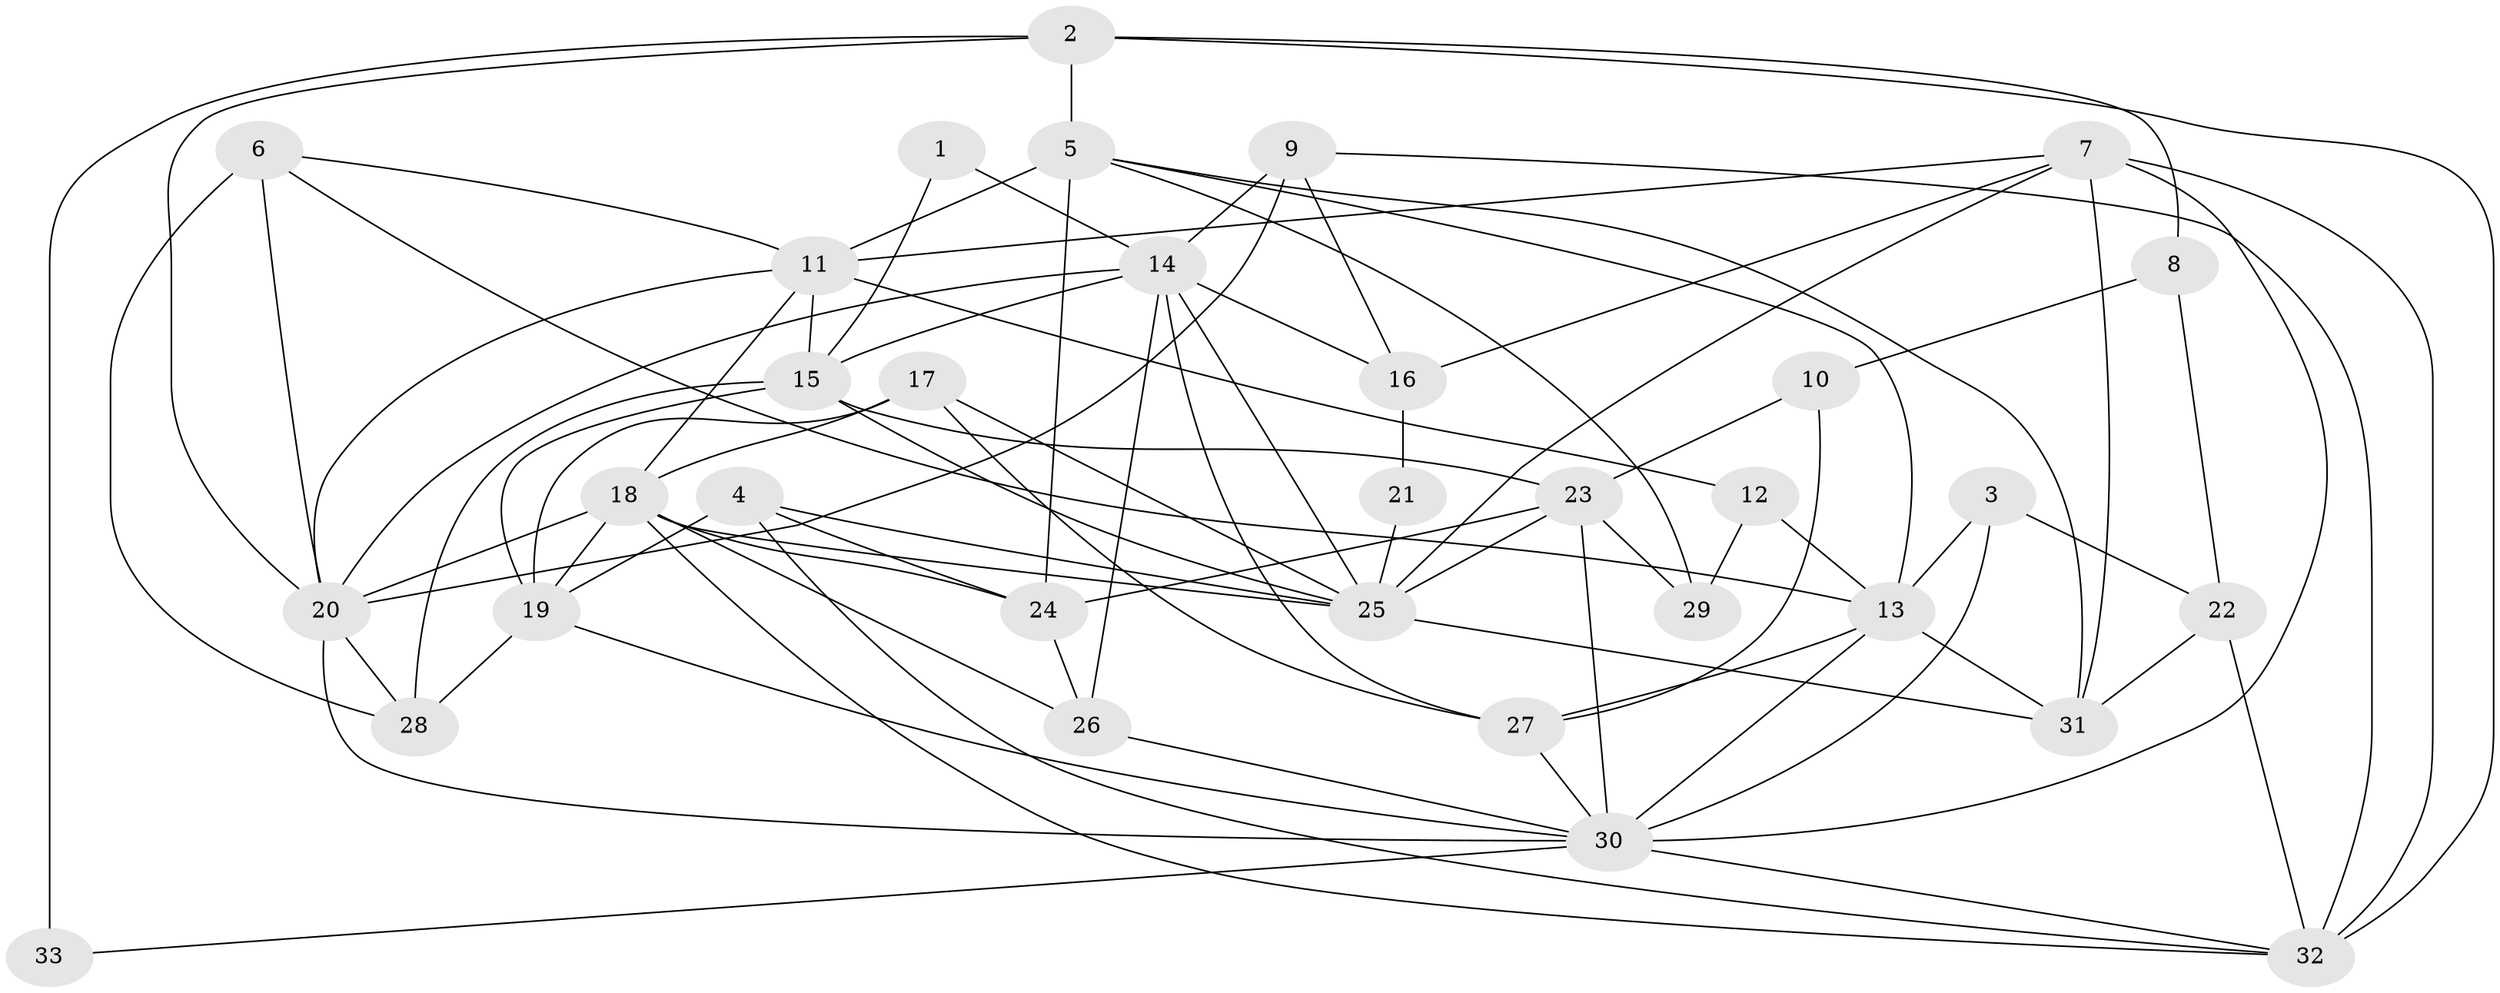 // original degree distribution, {2: 0.13846153846153847, 4: 0.27692307692307694, 3: 0.2923076923076923, 5: 0.16923076923076924, 6: 0.06153846153846154, 7: 0.046153846153846156, 13: 0.015384615384615385}
// Generated by graph-tools (version 1.1) at 2025/02/03/09/25 03:02:13]
// undirected, 33 vertices, 84 edges
graph export_dot {
graph [start="1"]
  node [color=gray90,style=filled];
  1;
  2;
  3;
  4;
  5;
  6;
  7;
  8;
  9;
  10;
  11;
  12;
  13;
  14;
  15;
  16;
  17;
  18;
  19;
  20;
  21;
  22;
  23;
  24;
  25;
  26;
  27;
  28;
  29;
  30;
  31;
  32;
  33;
  1 -- 14 [weight=1.0];
  1 -- 15 [weight=1.0];
  2 -- 5 [weight=2.0];
  2 -- 8 [weight=1.0];
  2 -- 20 [weight=1.0];
  2 -- 32 [weight=1.0];
  2 -- 33 [weight=2.0];
  3 -- 13 [weight=1.0];
  3 -- 22 [weight=2.0];
  3 -- 30 [weight=1.0];
  4 -- 19 [weight=1.0];
  4 -- 24 [weight=1.0];
  4 -- 25 [weight=1.0];
  4 -- 32 [weight=1.0];
  5 -- 11 [weight=2.0];
  5 -- 13 [weight=1.0];
  5 -- 24 [weight=1.0];
  5 -- 29 [weight=1.0];
  5 -- 31 [weight=1.0];
  6 -- 11 [weight=1.0];
  6 -- 13 [weight=1.0];
  6 -- 20 [weight=2.0];
  6 -- 28 [weight=1.0];
  7 -- 11 [weight=1.0];
  7 -- 16 [weight=1.0];
  7 -- 25 [weight=1.0];
  7 -- 30 [weight=2.0];
  7 -- 31 [weight=1.0];
  7 -- 32 [weight=1.0];
  8 -- 10 [weight=1.0];
  8 -- 22 [weight=1.0];
  9 -- 14 [weight=1.0];
  9 -- 16 [weight=1.0];
  9 -- 20 [weight=1.0];
  9 -- 32 [weight=1.0];
  10 -- 23 [weight=1.0];
  10 -- 27 [weight=1.0];
  11 -- 12 [weight=1.0];
  11 -- 15 [weight=1.0];
  11 -- 18 [weight=1.0];
  11 -- 20 [weight=1.0];
  12 -- 13 [weight=1.0];
  12 -- 29 [weight=1.0];
  13 -- 27 [weight=1.0];
  13 -- 30 [weight=3.0];
  13 -- 31 [weight=1.0];
  14 -- 15 [weight=1.0];
  14 -- 16 [weight=1.0];
  14 -- 20 [weight=1.0];
  14 -- 25 [weight=1.0];
  14 -- 26 [weight=1.0];
  14 -- 27 [weight=1.0];
  15 -- 19 [weight=1.0];
  15 -- 23 [weight=1.0];
  15 -- 25 [weight=1.0];
  15 -- 28 [weight=1.0];
  16 -- 21 [weight=1.0];
  17 -- 18 [weight=1.0];
  17 -- 19 [weight=1.0];
  17 -- 25 [weight=1.0];
  17 -- 27 [weight=1.0];
  18 -- 19 [weight=1.0];
  18 -- 20 [weight=1.0];
  18 -- 24 [weight=1.0];
  18 -- 25 [weight=1.0];
  18 -- 26 [weight=1.0];
  18 -- 32 [weight=1.0];
  19 -- 28 [weight=2.0];
  19 -- 30 [weight=1.0];
  20 -- 28 [weight=1.0];
  20 -- 30 [weight=1.0];
  21 -- 25 [weight=2.0];
  22 -- 31 [weight=1.0];
  22 -- 32 [weight=1.0];
  23 -- 24 [weight=1.0];
  23 -- 25 [weight=1.0];
  23 -- 29 [weight=1.0];
  23 -- 30 [weight=2.0];
  24 -- 26 [weight=1.0];
  25 -- 31 [weight=1.0];
  26 -- 30 [weight=1.0];
  27 -- 30 [weight=2.0];
  30 -- 32 [weight=1.0];
  30 -- 33 [weight=1.0];
}
